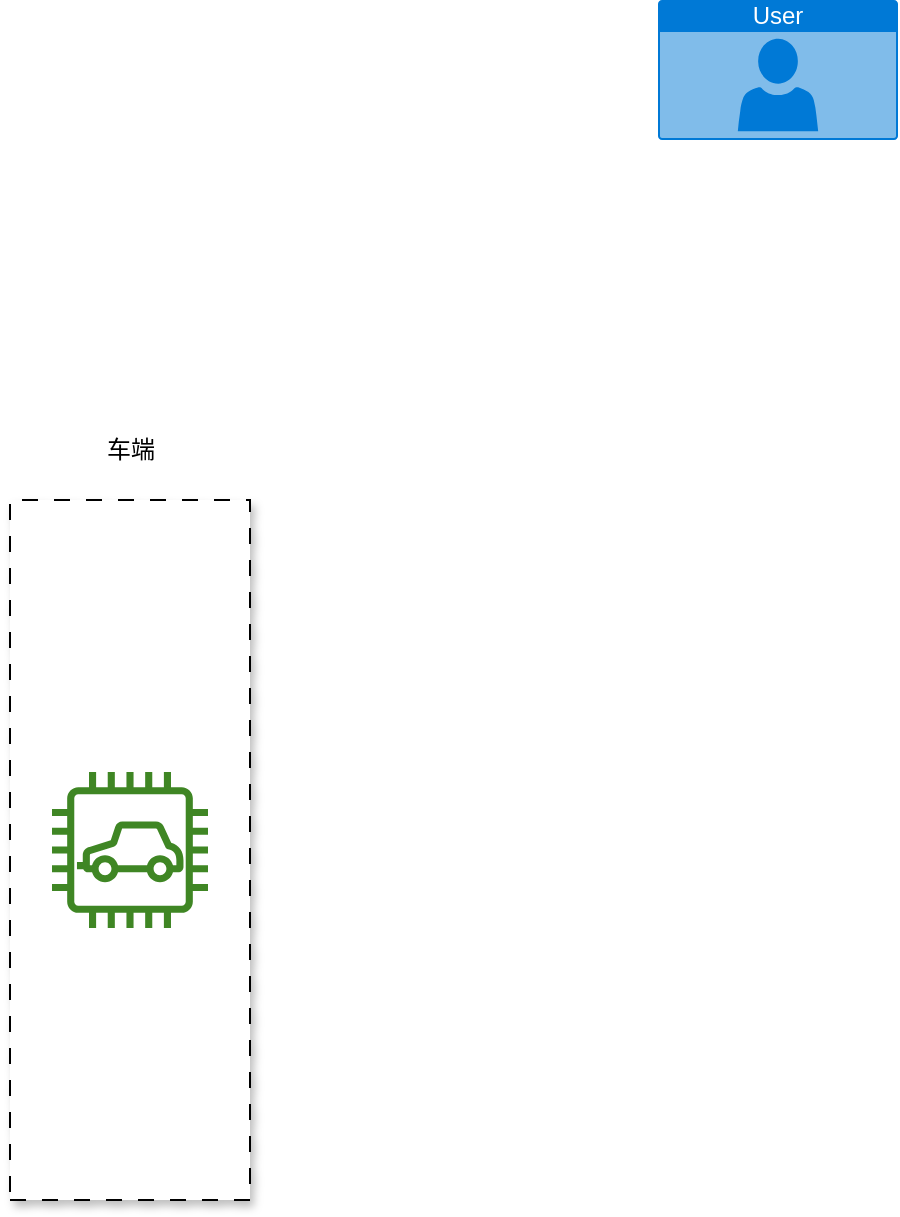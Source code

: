 <mxfile version="21.2.9" type="github">
  <diagram id="prtHgNgQTEPvFCAcTncT" name="Page-1">
    <mxGraphModel dx="2074" dy="1148" grid="1" gridSize="10" guides="1" tooltips="1" connect="1" arrows="1" fold="1" page="1" pageScale="1" pageWidth="827" pageHeight="1169" math="0" shadow="0">
      <root>
        <mxCell id="0" />
        <mxCell id="1" parent="0" />
        <mxCell id="e6qZxmBoFs9CczBX9xe4-1" value="车辆" style="verticalLabelPosition=top;verticalAlign=bottom;shape=mxgraph.basic.rect;fillColor2=none;strokeWidth=1;size=20;indent=5;dashed=1;dashPattern=8 8;shadow=1;labelPosition=center;align=center;labelBorderColor=none;labelBackgroundColor=none;horizontal=1;fontColor=none;overflow=visible;strokeOpacity=100;flipH=0;flipV=1;noLabel=1;" vertex="1" parent="1">
          <mxGeometry x="30" y="290" width="120" height="350" as="geometry" />
        </mxCell>
        <mxCell id="e6qZxmBoFs9CczBX9xe4-3" value="车端" style="text;html=1;align=center;verticalAlign=middle;resizable=0;points=[];autosize=1;strokeColor=none;fillColor=none;" vertex="1" parent="1">
          <mxGeometry x="65" y="250" width="50" height="30" as="geometry" />
        </mxCell>
        <mxCell id="e6qZxmBoFs9CczBX9xe4-5" value="" style="sketch=0;outlineConnect=0;fontColor=#232F3E;gradientColor=none;fillColor=#3F8624;strokeColor=none;dashed=0;verticalLabelPosition=bottom;verticalAlign=top;align=center;html=1;fontSize=12;fontStyle=0;aspect=fixed;pointerEvents=1;shape=mxgraph.aws4.car;" vertex="1" parent="1">
          <mxGeometry x="51" y="426" width="78" height="78" as="geometry" />
        </mxCell>
        <mxCell id="e6qZxmBoFs9CczBX9xe4-7" value="User" style="html=1;whiteSpace=wrap;strokeColor=none;fillColor=#0079D6;labelPosition=center;verticalLabelPosition=middle;verticalAlign=top;align=center;fontSize=12;outlineConnect=0;spacingTop=-6;fontColor=#FFFFFF;sketch=0;shape=mxgraph.sitemap.user;" vertex="1" parent="1">
          <mxGeometry x="354" y="40" width="120" height="70" as="geometry" />
        </mxCell>
      </root>
    </mxGraphModel>
  </diagram>
</mxfile>
